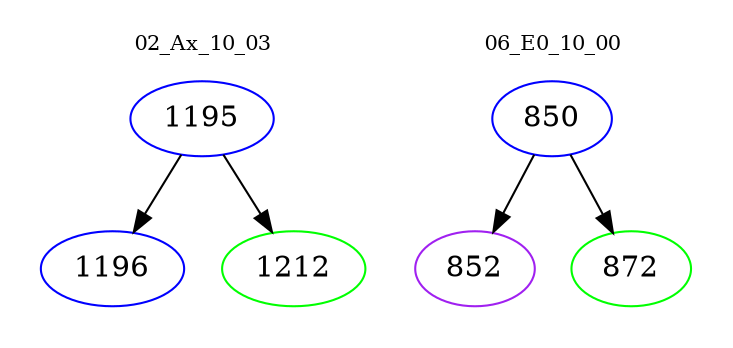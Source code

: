 digraph{
subgraph cluster_0 {
color = white
label = "02_Ax_10_03";
fontsize=10;
T0_1195 [label="1195", color="blue"]
T0_1195 -> T0_1196 [color="black"]
T0_1196 [label="1196", color="blue"]
T0_1195 -> T0_1212 [color="black"]
T0_1212 [label="1212", color="green"]
}
subgraph cluster_1 {
color = white
label = "06_E0_10_00";
fontsize=10;
T1_850 [label="850", color="blue"]
T1_850 -> T1_852 [color="black"]
T1_852 [label="852", color="purple"]
T1_850 -> T1_872 [color="black"]
T1_872 [label="872", color="green"]
}
}
